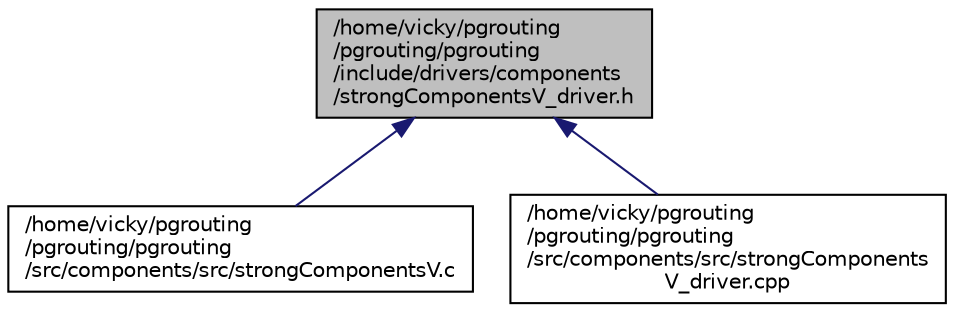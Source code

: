 digraph "/home/vicky/pgrouting/pgrouting/pgrouting/include/drivers/components/strongComponentsV_driver.h"
{
  edge [fontname="Helvetica",fontsize="10",labelfontname="Helvetica",labelfontsize="10"];
  node [fontname="Helvetica",fontsize="10",shape=record];
  Node1 [label="/home/vicky/pgrouting\l/pgrouting/pgrouting\l/include/drivers/components\l/strongComponentsV_driver.h",height=0.2,width=0.4,color="black", fillcolor="grey75", style="filled" fontcolor="black"];
  Node1 -> Node2 [dir="back",color="midnightblue",fontsize="10",style="solid",fontname="Helvetica"];
  Node2 [label="/home/vicky/pgrouting\l/pgrouting/pgrouting\l/src/components/src/strongComponentsV.c",height=0.2,width=0.4,color="black", fillcolor="white", style="filled",URL="$strongComponentsV_8c.html",tooltip="Conecting code with postgres. "];
  Node1 -> Node3 [dir="back",color="midnightblue",fontsize="10",style="solid",fontname="Helvetica"];
  Node3 [label="/home/vicky/pgrouting\l/pgrouting/pgrouting\l/src/components/src/strongComponents\lV_driver.cpp",height=0.2,width=0.4,color="black", fillcolor="white", style="filled",URL="$strongComponentsV__driver_8cpp.html"];
}
